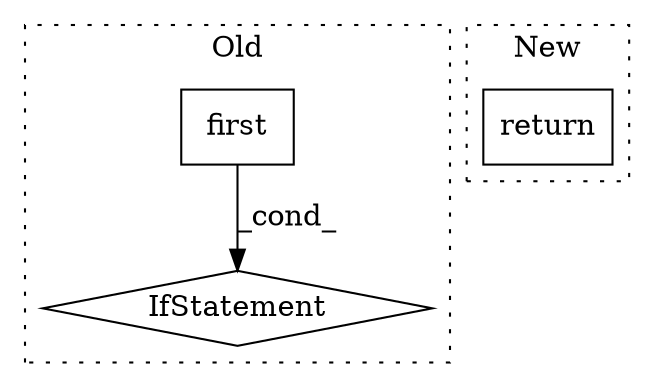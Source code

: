 digraph G {
subgraph cluster0 {
1 [label="first" a="32" s="1959" l="7" shape="box"];
3 [label="IfStatement" a="25" s="1974,1984" l="4,2" shape="diamond"];
label = "Old";
style="dotted";
}
subgraph cluster1 {
2 [label="return" a="41" s="2178" l="7" shape="box"];
label = "New";
style="dotted";
}
1 -> 3 [label="_cond_"];
}